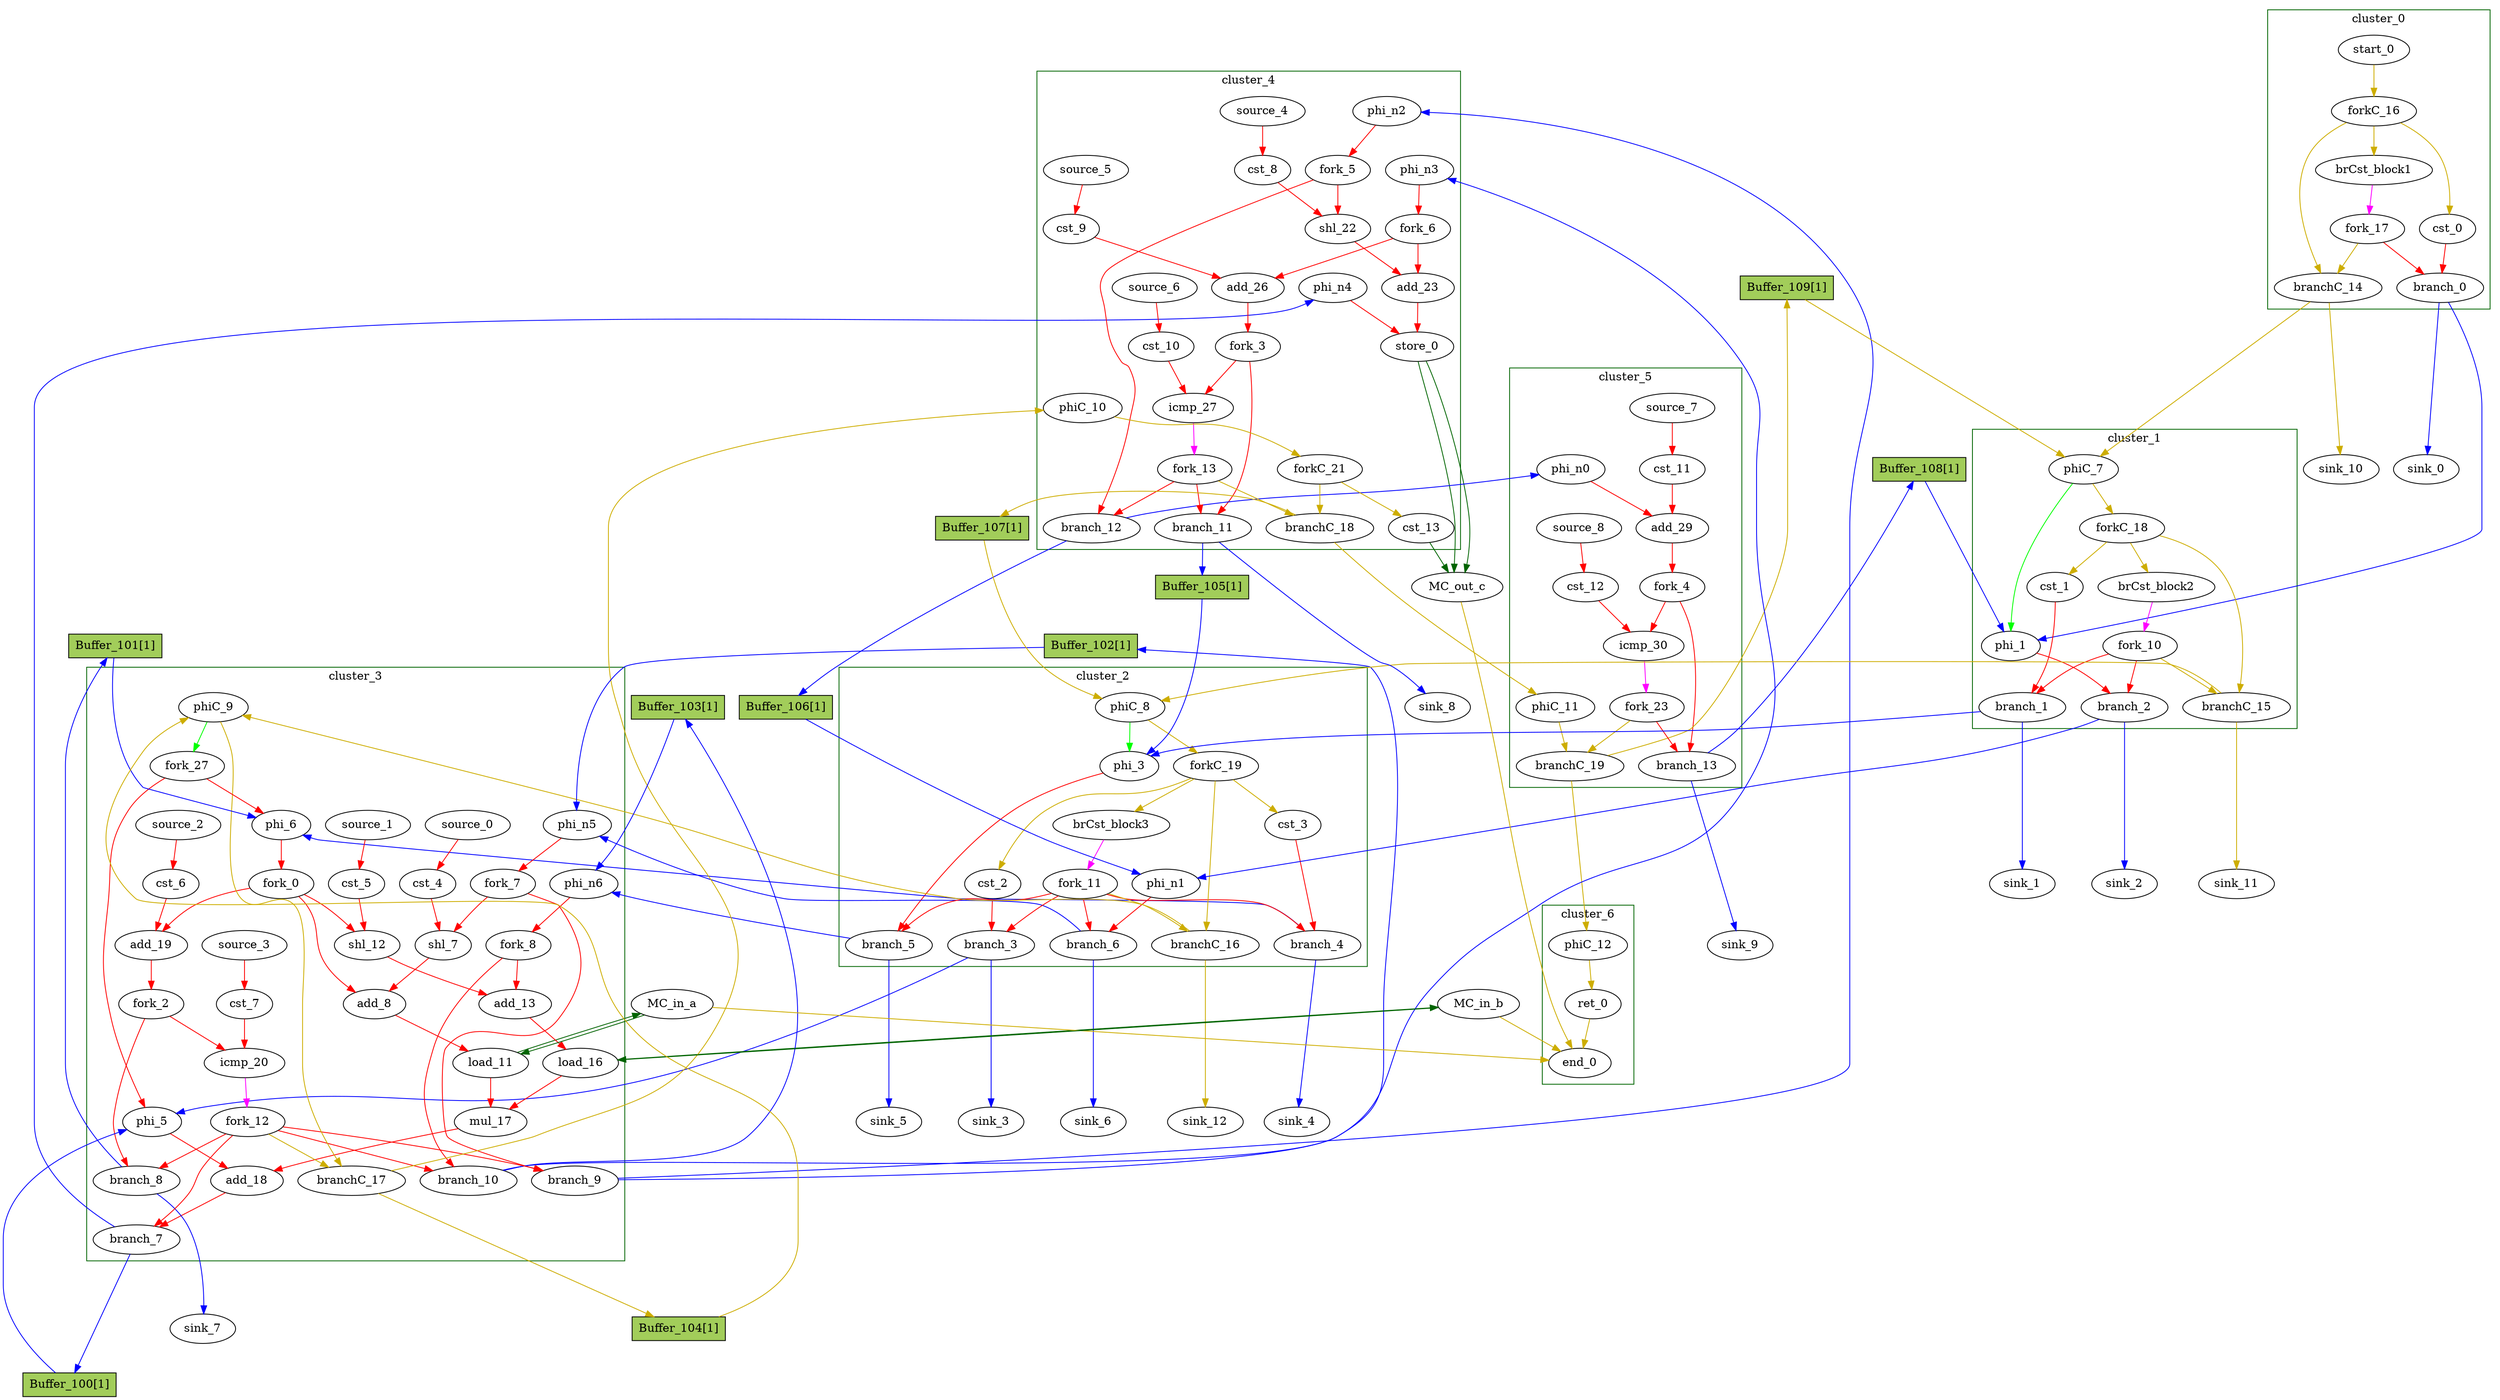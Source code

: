 Digraph G {
	splines=spline;
	subgraph cluster_cluster_5 {
	color = "darkgreen";
label = "cluster_5";
		"cst_11" [type="Constant", in="in1:1", out="out1:1", bbID=6, value="0x00000001"];
		"add_29" [type="Operator", in="in1:6 in2:6 ", out="out1:6 ", bbID=6, II=1, delay=2.287, latency=0, op="add_op"];
		"cst_12" [type="Constant", in="in1:6", out="out1:6", bbID=6, value="0x00000020"];
		"icmp_30" [type="Operator", in="in1:6 in2:6 ", out="out1:1 ", bbID=6, II=1, delay=1.907, latency=0, op="icmp_ult_op"];
		"phi_n0" [type="Merge", in="in1:6 ", out="out1:6", bbID=6, delay=0.0];
		"fork_4" [type="Fork", in="in1:6", out="out1:6 out2:6 ", bbID=6];
		"branch_13" [type="Branch", in="in1:6 in2?:1", out="out1+:6 out2-:6", bbID=6];
		"phiC_11" [type="Merge", in="in1:0 ", out="out1:0", bbID=6, delay=0.0];
		"branchC_19" [type="Branch", in="in1:0 in2?:1", out="out1+:0 out2-:0", bbID=6];
		"fork_23" [type="Fork", in="in1:1", out="out1:1 out2:1 ", bbID=6];
		"source_7" [type="Source", out="out1:1", bbID=6];
		"source_8" [type="Source", out="out1:6", bbID=6];
	}
	subgraph cluster_cluster_2 {
	color = "darkgreen";
label = "cluster_2";
		"phi_3" [type="Mux", in="in1?:1 in2:6 in3:6 ", out="out1:6", bbID=3, delay=1.397];
		"brCst_block3" [type="Constant", in="in1:1", out="out1:1", bbID=3, value="0x1"];
		"cst_2" [type="Constant", in="in1:1", out="out1:1", bbID=3, value="0x00000000"];
		"cst_3" [type="Constant", in="in1:1", out="out1:1", bbID=3, value="0x00000000"];
		"phi_n1" [type="Merge", in="in1:6 in2:6 ", out="out1:6", bbID=3, delay=1.397];
		"branch_3" [type="Branch", in="in1:1 in2?:1", out="out1+:1 out2-:1", bbID=3];
		"branch_4" [type="Branch", in="in1:1 in2?:1", out="out1+:1 out2-:1", bbID=3];
		"branch_5" [type="Branch", in="in1:6 in2?:1", out="out1+:6 out2-:6", bbID=3];
		"branch_6" [type="Branch", in="in1:6 in2?:1", out="out1+:6 out2-:6", bbID=3];
		"fork_11" [type="Fork", in="in1:1", out="out1:1 out2:1 out3:1 out4:1 out5:1 ", bbID=3];
		"phiC_8" [type="CntrlMerge", in="in1:0 in2:0 ", out="out1:0 out2?:1", bbID=3, delay=0.0];
		"forkC_19" [type="Fork", in="in1:0", out="out1:0 out2:0 out3:0 out4:0 ", bbID=3];
		"branchC_16" [type="Branch", in="in1:0 in2?:1", out="out1+:0 out2-:0", bbID=3];
	}
	subgraph cluster_cluster_3 {
	color = "darkgreen";
label = "cluster_3";
		"phi_5" [type="Mux", in="in1?:1 in2:32 in3:32 ", out="out1:32", bbID=4, delay=1.397];
		"phi_6" [type="Mux", in="in1?:1 in2:6 in3:6 ", out="out1:6", bbID=4, delay=1.397];
		"cst_4" [type="Constant", in="in1:3", out="out1:3", bbID=4, value="0x00000005"];
		"shl_7" [type="Operator", in="in1:11 in2:11 ", out="out1:11 ", bbID=4, II=1, delay=0.0, latency=0, op="shl_op"];
		"add_8" [type="Operator", in="in1:12 in2:12 ", out="out1:12 ", bbID=4, II=1, delay=2.287, latency=0, op="add_op"];
		"load_11" [type="Operator", in="in1:32 in2:12 ", out="out1:32 out2:12 ", bbID=4, II=1, delay=1.412, latency=2, op="mc_load_op", portId=0];
		"cst_5" [type="Constant", in="in1:3", out="out1:3", bbID=4, value="0x00000005"];
		"shl_12" [type="Operator", in="in1:11 in2:11 ", out="out1:11 ", bbID=4, II=1, delay=0.0, latency=0, op="shl_op"];
		"add_13" [type="Operator", in="in1:12 in2:12 ", out="out1:12 ", bbID=4, II=1, delay=2.287, latency=0, op="add_op"];
		"load_16" [type="Operator", in="in1:32 in2:12 ", out="out1:32 out2:12 ", bbID=4, II=1, delay=1.412, latency=2, op="mc_load_op", portId=0];
		"mul_17" [type="Operator", in="in1:16 in2:16", out="out1:32 ", bbID=4, II=1, delay=0.0, latency=4, op="mul_op"];
		"add_18" [type="Operator", in="in1:32 in2:32 ", out="out1:32 ", bbID=4, II=1, delay=2.287, latency=0, op="add_op"];
		"cst_6" [type="Constant", in="in1:1", out="out1:1", bbID=4, value="0x00000001"];
		"add_19" [type="Operator", in="in1:6 in2:6 ", out="out1:6 ", bbID=4, II=1, delay=2.287, latency=0, op="add_op"];
		"cst_7" [type="Constant", in="in1:6", out="out1:6", bbID=4, value="0x00000020"];
		"icmp_20" [type="Operator", in="in1:6 in2:6 ", out="out1:1 ", bbID=4, II=1, delay=1.907, latency=0, op="icmp_ult_op"];
		"phi_n5" [type="Merge", in="in1:6 in2:6 ", out="out1:6", bbID=4, delay=1.397];
		"phi_n6" [type="Merge", in="in1:6 in2:6 ", out="out1:6", bbID=4, delay=1.397];
		"fork_0" [type="Fork", in="in1:6", out="out1:6 out2:6 out3:6 ", bbID=4];
		"fork_2" [type="Fork", in="in1:6", out="out1:6 out2:6 ", bbID=4];
		"fork_7" [type="Fork", in="in1:6", out="out1:6 out2:6 ", bbID=4];
		"fork_8" [type="Fork", in="in1:6", out="out1:6 out2:6 ", bbID=4];
		"branch_7" [type="Branch", in="in1:32 in2?:1", out="out1+:32 out2-:32", bbID=4];
		"branch_8" [type="Branch", in="in1:6 in2?:1", out="out1+:6 out2-:6", bbID=4];
		"branch_9" [type="Branch", in="in1:6 in2?:1", out="out1+:6 out2-:6", bbID=4];
		"branch_10" [type="Branch", in="in1:6 in2?:1", out="out1+:6 out2-:6", bbID=4];
		"fork_12" [type="Fork", in="in1:1", out="out1:1 out2:1 out3:1 out4:1 out5:1 ", bbID=4];
		"phiC_9" [type="CntrlMerge", in="in1:0 in2:0 ", out="out1:0 out2?:1", bbID=4, delay=0.0];
		"branchC_17" [type="Branch", in="in1:0 in2?:1", out="out1+:0 out2-:0", bbID=4];
		"source_0" [type="Source", out="out1:3", bbID=4];
		"source_1" [type="Source", out="out1:3", bbID=4];
		"source_2" [type="Source", out="out1:1", bbID=4];
		"source_3" [type="Source", out="out1:6", bbID=4];
		"fork_27" [type="Fork", in="in1:1", out="out1:1 out2:1 ", bbID=4];
	}
	subgraph cluster_cluster_0 {
	color = "darkgreen";
label = "cluster_0";
		"brCst_block1" [type="Constant", in="in1:1", out="out1:1", bbID=1, value="0x1"];
		"cst_0" [type="Constant", in="in1:1", out="out1:1", bbID=1, value="0x00000000"];
		"branch_0" [type="Branch", in="in1:1 in2?:1", out="out1+:1 out2-:1", bbID=1];
		"start_0" [type="Entry", in="in1:0", out="out1:0", bbID=1, control="true"];
		"forkC_16" [type="Fork", in="in1:0", out="out1:0 out2:0 out3:0 ", bbID=1];
		"branchC_14" [type="Branch", in="in1:0 in2?:1", out="out1+:0 out2-:0", bbID=1];
		"fork_17" [type="Fork", in="in1:1", out="out1:1 out2:1 ", bbID=1];
	}
	subgraph cluster_cluster_1 {
	color = "darkgreen";
label = "cluster_1";
		"phi_1" [type="Mux", in="in1?:1 in2:6 in3:6 ", out="out1:6", bbID=2, delay=1.397];
		"brCst_block2" [type="Constant", in="in1:1", out="out1:1", bbID=2, value="0x1"];
		"cst_1" [type="Constant", in="in1:1", out="out1:1", bbID=2, value="0x00000000"];
		"branch_1" [type="Branch", in="in1:1 in2?:1", out="out1+:1 out2-:1", bbID=2];
		"branch_2" [type="Branch", in="in1:6 in2?:1", out="out1+:6 out2-:6", bbID=2];
		"fork_10" [type="Fork", in="in1:1", out="out1:1 out2:1 out3:1 ", bbID=2];
		"phiC_7" [type="CntrlMerge", in="in1:0 in2:0 ", out="out1:0 out2?:1", bbID=2, delay=0.0];
		"forkC_18" [type="Fork", in="in1:0", out="out1:0 out2:0 out3:0 ", bbID=2];
		"branchC_15" [type="Branch", in="in1:0 in2?:1", out="out1+:0 out2-:0", bbID=2];
	}
	subgraph cluster_cluster_6 {
	color = "darkgreen";
label = "cluster_6";
		"ret_0" [type="Operator", in="in1:0 ", out="out1:0 ", bbID=7, II=1, delay=0.0, latency=0, op="ret_op"];
		"end_0" [type="Exit", in="in1:0*e in2:0*e in3:0*e in4:0 ", out="out1:0", bbID=0];
		"phiC_12" [type="Merge", in="in1:0 ", out="out1:0", bbID=7, delay=0.0];
	}
	subgraph cluster_cluster_4 {
	color = "darkgreen";
label = "cluster_4";
		"cst_8" [type="Constant", in="in1:3", out="out1:3", bbID=5, value="0x00000005"];
		"shl_22" [type="Operator", in="in1:11 in2:11 ", out="out1:11 ", bbID=5, II=1, delay=0.0, latency=0, op="shl_op"];
		"add_23" [type="Operator", in="in1:12 in2:12 ", out="out1:12 ", bbID=5, II=1, delay=2.287, latency=0, op="add_op"];
		"store_0" [type="Operator", in="in1:32 in2:12 ", out="out1:32 out2:12 ", bbID=5, II=1, delay=0.672, latency=0, op="mc_store_op", portId=0];
		"cst_9" [type="Constant", in="in1:1", out="out1:1", bbID=5, value="0x00000001"];
		"add_26" [type="Operator", in="in1:6 in2:6 ", out="out1:6 ", bbID=5, II=1, delay=2.287, latency=0, op="add_op"];
		"cst_10" [type="Constant", in="in1:6", out="out1:6", bbID=5, value="0x00000020"];
		"icmp_27" [type="Operator", in="in1:6 in2:6 ", out="out1:1 ", bbID=5, II=1, delay=1.907, latency=0, op="icmp_ult_op"];
		"phi_n2" [type="Merge", in="in1:6 ", out="out1:6", bbID=5, delay=0.0];
		"phi_n3" [type="Merge", in="in1:6 ", out="out1:6", bbID=5, delay=0.0];
		"phi_n4" [type="Merge", in="in1:32 ", out="out1:32", bbID=5, delay=0.0];
		"fork_3" [type="Fork", in="in1:6", out="out1:6 out2:6 ", bbID=5];
		"fork_5" [type="Fork", in="in1:6", out="out1:6 out2:6 ", bbID=5];
		"fork_6" [type="Fork", in="in1:6", out="out1:6 out2:6 ", bbID=5];
		"branch_11" [type="Branch", in="in1:6 in2?:1", out="out1+:6 out2-:6", bbID=5];
		"branch_12" [type="Branch", in="in1:6 in2?:1", out="out1+:6 out2-:6", bbID=5];
		"fork_13" [type="Fork", in="in1:1", out="out1:1 out2:1 out3:1 ", bbID=5];
		"cst_13" [type="Constant", in="in1:1", out="out1:1", bbID=5, value="0x00000001"];
		"phiC_10" [type="Merge", in="in1:0 ", out="out1:0", bbID=5, delay=0.0];
		"forkC_21" [type="Fork", in="in1:0", out="out1:0 out2:0 ", bbID=5];
		"branchC_18" [type="Branch", in="in1:0 in2?:1", out="out1+:0 out2-:0", bbID=5];
		"source_4" [type="Source", out="out1:3", bbID=5];
		"source_5" [type="Source", out="out1:1", bbID=5];
		"source_6" [type="Source", out="out1:6", bbID=5];
	}
		"MC_in_a" [type="MC", in="in1:12*l0a ", out="out1:32*l0d out2:0*e ", bbID=0, bbcount=0, ldcount=1, memory="in_a", stcount=0];
		"MC_in_b" [type="MC", in="in1:12*l0a ", out="out1:32*l0d out2:0*e ", bbID=0, bbcount=0, ldcount=1, memory="in_b", stcount=0];
		"MC_out_c" [type="MC", in="in1:32*c0 in2:12*s0a in3:32*s0d ", out="out1:0*e ", bbID=0, bbcount=1, ldcount=0, memory="out_c", stcount=1];
		"sink_0" [type="Sink", in="in1:1", bbID=0];
		"sink_1" [type="Sink", in="in1:1", bbID=0];
		"sink_2" [type="Sink", in="in1:6", bbID=0];
		"sink_3" [type="Sink", in="in1:1", bbID=0];
		"sink_4" [type="Sink", in="in1:1", bbID=0];
		"sink_5" [type="Sink", in="in1:6", bbID=0];
		"sink_6" [type="Sink", in="in1:6", bbID=0];
		"sink_7" [type="Sink", in="in1:6", bbID=0];
		"sink_8" [type="Sink", in="in1:6", bbID=0];
		"sink_9" [type="Sink", in="in1:6", bbID=0];
		"sink_10" [type="Sink", in="in1:0", bbID=0];
		"sink_11" [type="Sink", in="in1:0", bbID=0];
		"sink_12" [type="Sink", in="in1:0", bbID=0];
		"Buffer_100" [type="Buffer", in="in1:32", out="out1:32", bbID=3, fillcolor="darkolivegreen3", height=0.4, label="Buffer_100[1]", shape="box", slots=1, style="filled", transparent="false"];
		"Buffer_101" [type="Buffer", in="in1:32", out="out1:32", bbID=3, fillcolor="darkolivegreen3", height=0.4, label="Buffer_101[1]", shape="box", slots=1, style="filled", transparent="false"];
		"Buffer_102" [type="Buffer", in="in1:32", out="out1:32", bbID=3, fillcolor="darkolivegreen3", height=0.4, label="Buffer_102[1]", shape="box", slots=1, style="filled", transparent="false"];
		"Buffer_103" [type="Buffer", in="in1:32", out="out1:32", bbID=3, fillcolor="darkolivegreen3", height=0.4, label="Buffer_103[1]", shape="box", slots=1, style="filled", transparent="false"];
		"Buffer_104" [type="Buffer", in="in1:32", out="out1:32", bbID=3, fillcolor="darkolivegreen3", height=0.4, label="Buffer_104[1]", shape="box", slots=1, style="filled", transparent="false"];
		"Buffer_105" [type="Buffer", in="in1:32", out="out1:32", bbID=3, fillcolor="darkolivegreen3", height=0.4, label="Buffer_105[1]", shape="box", slots=1, style="filled", transparent="false"];
		"Buffer_106" [type="Buffer", in="in1:32", out="out1:32", bbID=3, fillcolor="darkolivegreen3", height=0.4, label="Buffer_106[1]", shape="box", slots=1, style="filled", transparent="false"];
		"Buffer_107" [type="Buffer", in="in1:32", out="out1:32", bbID=3, fillcolor="darkolivegreen3", height=0.4, label="Buffer_107[1]", shape="box", slots=1, style="filled", transparent="false"];
		"Buffer_108" [type="Buffer", in="in1:32", out="out1:32", bbID=3, fillcolor="darkolivegreen3", height=0.4, label="Buffer_108[1]", shape="box", slots=1, style="filled", transparent="false"];
		"Buffer_109" [type="Buffer", in="in1:32", out="out1:32", bbID=3, fillcolor="darkolivegreen3", height=0.4, label="Buffer_109[1]", shape="box", slots=1, style="filled", transparent="false"];
		"brCst_block1" -> "fork_17" [color = "magenta", from = "out1", to = "in1"];
		"cst_0" -> "branch_0" [color = "red", from = "out1", to = "in1"];
		"phi_1" -> "branch_2" [color = "red", from = "out1", to = "in1"];
		"brCst_block2" -> "fork_10" [color = "magenta", from = "out1", to = "in1"];
		"cst_1" -> "branch_1" [color = "red", from = "out1", to = "in1"];
		"phi_3" -> "branch_5" [color = "red", from = "out1", to = "in1"];
		"brCst_block3" -> "fork_11" [color = "magenta", from = "out1", to = "in1"];
		"cst_2" -> "branch_3" [color = "red", from = "out1", to = "in1"];
		"phi_5" -> "add_18" [color = "red", from = "out1", to = "in1"];
		"cst_3" -> "branch_4" [color = "red", from = "out1", to = "in1"];
		"phi_6" -> "fork_0" [color = "red", from = "out1", to = "in1"];
		"cst_4" -> "shl_7" [color = "red", from = "out1", to = "in2"];
		"shl_7" -> "add_8" [color = "red", from = "out1", to = "in1"];
		"add_8" -> "load_11" [color = "red", from = "out1", to = "in2"];
		"load_11" -> "mul_17" [color = "red", from = "out1", to = "in1"];
		"load_11" -> "MC_in_a" [color = "darkgreen", mem_address = "true", from = "out2", to = "in1"];
		"cst_5" -> "shl_12" [color = "red", from = "out1", to = "in2"];
		"shl_12" -> "add_13" [color = "red", from = "out1", to = "in1"];
		"add_13" -> "load_16" [color = "red", from = "out1", to = "in2"];
		"load_16" -> "mul_17" [color = "red", from = "out1", to = "in2"];
		"load_16" -> "MC_in_b" [color = "darkgreen", mem_address = "true", from = "out2", to = "in1"];
		"mul_17" -> "add_18" [color = "red", from = "out1", to = "in2"];
		"add_18" -> "branch_7" [color = "red", from = "out1", to = "in1"];
		"cst_6" -> "add_19" [color = "red", from = "out1", to = "in2"];
		"add_19" -> "fork_2" [color = "red", from = "out1", to = "in1"];
		"cst_7" -> "icmp_20" [color = "red", from = "out1", to = "in2"];
		"icmp_20" -> "fork_12" [color = "magenta", from = "out1", to = "in1"];
		"cst_8" -> "shl_22" [color = "red", from = "out1", to = "in2"];
		"shl_22" -> "add_23" [color = "red", from = "out1", to = "in1"];
		"add_23" -> "store_0" [color = "red", from = "out1", to = "in2"];
		"store_0" -> "MC_out_c" [color = "darkgreen", mem_address = "true", from = "out2", to = "in2"];
		"store_0" -> "MC_out_c" [color = "darkgreen", mem_address = "false", from = "out1", to = "in3"];
		"cst_9" -> "add_26" [color = "red", from = "out1", to = "in2"];
		"add_26" -> "fork_3" [color = "red", from = "out1", to = "in1"];
		"cst_10" -> "icmp_27" [color = "red", from = "out1", to = "in2"];
		"icmp_27" -> "fork_13" [color = "magenta", from = "out1", to = "in1"];
		"cst_11" -> "add_29" [color = "red", from = "out1", to = "in2"];
		"add_29" -> "fork_4" [color = "red", from = "out1", to = "in1"];
		"cst_12" -> "icmp_30" [color = "red", from = "out1", to = "in2"];
		"icmp_30" -> "fork_23" [color = "magenta", from = "out1", to = "in1"];
		"ret_0" -> "end_0" [color = "gold3", from = "out1", to = "in4"];
		"phi_n0" -> "add_29" [color = "red", from = "out1", to = "in1"];
		"phi_n1" -> "branch_6" [color = "red", from = "out1", to = "in1"];
		"phi_n2" -> "fork_5" [color = "red", from = "out1", to = "in1"];
		"phi_n3" -> "fork_6" [color = "red", from = "out1", to = "in1"];
		"phi_n4" -> "store_0" [color = "red", from = "out1", to = "in1"];
		"phi_n5" -> "fork_7" [color = "red", from = "out1", to = "in1"];
		"phi_n6" -> "fork_8" [color = "red", from = "out1", to = "in1"];
		"fork_0" -> "add_8" [color = "red", from = "out1", to = "in2"];
		"fork_0" -> "shl_12" [color = "red", from = "out2", to = "in1"];
		"fork_0" -> "add_19" [color = "red", from = "out3", to = "in1"];
		"fork_2" -> "icmp_20" [color = "red", from = "out1", to = "in1"];
		"fork_2" -> "branch_8" [color = "red", from = "out2", to = "in1"];
		"fork_3" -> "icmp_27" [color = "red", from = "out1", to = "in1"];
		"fork_3" -> "branch_11" [color = "red", from = "out2", to = "in1"];
		"fork_4" -> "icmp_30" [color = "red", from = "out1", to = "in1"];
		"fork_4" -> "branch_13" [color = "red", from = "out2", to = "in1"];
		"fork_5" -> "shl_22" [color = "red", from = "out1", to = "in1"];
		"fork_5" -> "branch_12" [color = "red", from = "out2", to = "in1"];
		"fork_6" -> "add_23" [color = "red", from = "out1", to = "in2"];
		"fork_6" -> "add_26" [color = "red", from = "out2", to = "in1"];
		"fork_7" -> "shl_7" [color = "red", from = "out1", to = "in1"];
		"fork_7" -> "branch_9" [color = "red", from = "out2", to = "in1"];
		"fork_8" -> "add_13" [color = "red", from = "out1", to = "in2"];
		"fork_8" -> "branch_10" [color = "red", from = "out2", to = "in1"];
		"branch_0" -> "phi_1" [color = "blue", from = "out1", to = "in2", minlen = 3];
		"branch_0" -> "sink_0" [color = "blue", from = "out2", to = "in1", minlen = 3];
		"branch_1" -> "phi_3" [color = "blue", from = "out1", to = "in2", minlen = 3];
		"branch_1" -> "sink_1" [color = "blue", from = "out2", to = "in1", minlen = 3];
		"branch_2" -> "phi_n1" [color = "blue", from = "out1", to = "in1", minlen = 3];
		"branch_2" -> "sink_2" [color = "blue", from = "out2", to = "in1", minlen = 3];
		"fork_10" -> "branch_1" [color = "red", from = "out2", to = "in2"];
		"fork_10" -> "branch_2" [color = "red", from = "out1", to = "in2"];
		"fork_10" -> "branchC_15" [color = "gold3", from = "out3", to = "in2"];
		"branch_3" -> "phi_5" [color = "blue", from = "out1", to = "in2", minlen = 3];
		"branch_3" -> "sink_3" [color = "blue", from = "out2", to = "in1", minlen = 3];
		"branch_4" -> "phi_6" [color = "blue", from = "out1", to = "in2", minlen = 3];
		"branch_4" -> "sink_4" [color = "blue", from = "out2", to = "in1", minlen = 3];
		"branch_5" -> "phi_n6" [color = "blue", from = "out1", to = "in1", minlen = 3];
		"branch_5" -> "sink_5" [color = "blue", from = "out2", to = "in1", minlen = 3];
		"branch_6" -> "phi_n5" [color = "blue", from = "out1", to = "in1", minlen = 3];
		"branch_6" -> "sink_6" [color = "blue", from = "out2", to = "in1", minlen = 3];
		"fork_11" -> "branch_3" [color = "red", from = "out4", to = "in2"];
		"fork_11" -> "branch_4" [color = "red", from = "out3", to = "in2"];
		"fork_11" -> "branch_5" [color = "red", from = "out2", to = "in2"];
		"fork_11" -> "branch_6" [color = "red", from = "out1", to = "in2"];
		"fork_11" -> "branchC_16" [color = "gold3", from = "out5", to = "in2"];
		"branch_7" -> "phi_n4" [color = "blue", from = "out2", to = "in1", minlen = 3];
		"branch_7" -> "Buffer_100" [color = "blue", from = "out1", to = "in1", minlen = 3];
		"branch_8" -> "sink_7" [color = "blue", from = "out2", to = "in1", minlen = 3];
		"branch_8" -> "Buffer_101" [color = "blue", from = "out1", to = "in1", minlen = 3];
		"branch_9" -> "phi_n2" [color = "blue", from = "out2", to = "in1", minlen = 3];
		"branch_9" -> "Buffer_102" [color = "blue", from = "out1", to = "in1", minlen = 3];
		"branch_10" -> "phi_n3" [color = "blue", from = "out2", to = "in1", minlen = 3];
		"branch_10" -> "Buffer_103" [color = "blue", from = "out1", to = "in1", minlen = 3];
		"fork_12" -> "branch_7" [color = "red", from = "out4", to = "in2"];
		"fork_12" -> "branch_8" [color = "red", from = "out3", to = "in2"];
		"fork_12" -> "branch_9" [color = "red", from = "out2", to = "in2"];
		"fork_12" -> "branch_10" [color = "red", from = "out1", to = "in2"];
		"fork_12" -> "branchC_17" [color = "gold3", from = "out5", to = "in2"];
		"branch_11" -> "sink_8" [color = "blue", from = "out2", to = "in1", minlen = 3];
		"branch_11" -> "Buffer_105" [color = "blue", from = "out1", to = "in1", minlen = 3];
		"branch_12" -> "phi_n0" [color = "blue", from = "out2", to = "in1", minlen = 3];
		"branch_12" -> "Buffer_106" [color = "blue", from = "out1", to = "in1", minlen = 3];
		"fork_13" -> "branch_11" [color = "red", from = "out2", to = "in2"];
		"fork_13" -> "branch_12" [color = "red", from = "out1", to = "in2"];
		"fork_13" -> "branchC_18" [color = "gold3", from = "out3", to = "in2"];
		"branch_13" -> "sink_9" [color = "blue", from = "out2", to = "in1", minlen = 3];
		"branch_13" -> "Buffer_108" [color = "blue", from = "out1", to = "in1", minlen = 3];
		"MC_in_a" -> "load_11" [color = "darkgreen", mem_address = "false", from = "out1", to = "in1"];
		"MC_in_a" -> "end_0" [color = "gold3", from = "out2", to = "in1"];
		"MC_in_b" -> "load_16" [color = "darkgreen", mem_address = "false", from = "out1", to = "in1"];
		"MC_in_b" -> "end_0" [color = "gold3", from = "out2", to = "in2"];
		"MC_out_c" -> "end_0" [color = "gold3", from = "out1", to = "in3"];
		"cst_13" -> "MC_out_c" [color = "darkgreen", from = "out1", to = "in1"];
		"start_0" -> "forkC_16" [color = "gold3", from = "out1", to = "in1"];
		"forkC_16" -> "brCst_block1" [color = "gold3", from = "out3", to = "in1"];
		"forkC_16" -> "cst_0" [color = "gold3", from = "out1", to = "in1"];
		"forkC_16" -> "branchC_14" [color = "gold3", from = "out2", to = "in1"];
		"branchC_14" -> "phiC_7" [color = "gold3", from = "out1", to = "in1", minlen = 3];
		"branchC_14" -> "sink_10" [color = "gold3", from = "out2", to = "in1", minlen = 3];
		"fork_17" -> "branch_0" [color = "red", from = "out1", to = "in2"];
		"fork_17" -> "branchC_14" [color = "gold3", from = "out2", to = "in2"];
		"phiC_7" -> "phi_1" [color = "green", from = "out2", to = "in1"];
		"phiC_7" -> "forkC_18" [color = "gold3", from = "out1", to = "in1"];
		"forkC_18" -> "brCst_block2" [color = "gold3", from = "out3", to = "in1"];
		"forkC_18" -> "cst_1" [color = "gold3", from = "out1", to = "in1"];
		"forkC_18" -> "branchC_15" [color = "gold3", from = "out2", to = "in1"];
		"branchC_15" -> "phiC_8" [color = "gold3", from = "out1", to = "in1", minlen = 3];
		"branchC_15" -> "sink_11" [color = "gold3", from = "out2", to = "in1", minlen = 3];
		"phiC_8" -> "phi_3" [color = "green", from = "out2", to = "in1"];
		"phiC_8" -> "forkC_19" [color = "gold3", from = "out1", to = "in1"];
		"forkC_19" -> "brCst_block3" [color = "gold3", from = "out4", to = "in1"];
		"forkC_19" -> "cst_2" [color = "gold3", from = "out1", to = "in1"];
		"forkC_19" -> "cst_3" [color = "gold3", from = "out2", to = "in1"];
		"forkC_19" -> "branchC_16" [color = "gold3", from = "out3", to = "in1"];
		"branchC_16" -> "phiC_9" [color = "gold3", from = "out1", to = "in1", minlen = 3];
		"branchC_16" -> "sink_12" [color = "gold3", from = "out2", to = "in1", minlen = 3];
		"phiC_9" -> "branchC_17" [color = "gold3", from = "out1", to = "in1"];
		"phiC_9" -> "fork_27" [color = "green", from = "out2", to = "in1"];
		"branchC_17" -> "phiC_10" [color = "gold3", from = "out2", to = "in1", minlen = 3];
		"branchC_17" -> "Buffer_104" [color = "gold3", from = "out1", to = "in1", minlen = 3];
		"phiC_10" -> "forkC_21" [color = "gold3", from = "out1", to = "in1"];
		"forkC_21" -> "cst_13" [color = "gold3", from = "out1", to = "in1"];
		"forkC_21" -> "branchC_18" [color = "gold3", from = "out2", to = "in1"];
		"branchC_18" -> "phiC_11" [color = "gold3", from = "out2", to = "in1", minlen = 3];
		"branchC_18" -> "Buffer_107" [color = "gold3", from = "out1", to = "in1", minlen = 3];
		"phiC_11" -> "branchC_19" [color = "gold3", from = "out1", to = "in1"];
		"branchC_19" -> "phiC_12" [color = "gold3", from = "out2", to = "in1", minlen = 3];
		"branchC_19" -> "Buffer_109" [color = "gold3", from = "out1", to = "in1", minlen = 3];
		"fork_23" -> "branch_13" [color = "red", from = "out1", to = "in2"];
		"fork_23" -> "branchC_19" [color = "gold3", from = "out2", to = "in2"];
		"phiC_12" -> "ret_0" [color = "gold3", from = "out1", to = "in1"];
		"source_0" -> "cst_4" [color = "red", from = "out1", to = "in1"];
		"source_1" -> "cst_5" [color = "red", from = "out1", to = "in1"];
		"source_2" -> "cst_6" [color = "red", from = "out1", to = "in1"];
		"source_3" -> "cst_7" [color = "red", from = "out1", to = "in1"];
		"source_4" -> "cst_8" [color = "red", from = "out1", to = "in1"];
		"source_5" -> "cst_9" [color = "red", from = "out1", to = "in1"];
		"source_6" -> "cst_10" [color = "red", from = "out1", to = "in1"];
		"source_7" -> "cst_11" [color = "red", from = "out1", to = "in1"];
		"source_8" -> "cst_12" [color = "red", from = "out1", to = "in1"];
		"fork_27" -> "phi_5" [color = "red", from = "out1", to = "in1"];
		"fork_27" -> "phi_6" [color = "red", from = "out2", to = "in1"];
		"Buffer_100" -> "phi_5" [color = "blue", from = "out1", to = "in3", minlen = 3];
		"Buffer_101" -> "phi_6" [color = "blue", from = "out1", to = "in3", minlen = 3];
		"Buffer_102" -> "phi_n5" [color = "blue", from = "out1", to = "in2", minlen = 3];
		"Buffer_103" -> "phi_n6" [color = "blue", from = "out1", to = "in2", minlen = 3];
		"Buffer_104" -> "phiC_9" [color = "gold3", from = "out1", to = "in2", minlen = 3];
		"Buffer_105" -> "phi_3" [color = "blue", from = "out1", to = "in3", minlen = 3];
		"Buffer_106" -> "phi_n1" [color = "blue", from = "out1", to = "in2", minlen = 3];
		"Buffer_107" -> "phiC_8" [color = "gold3", from = "out1", to = "in2", minlen = 3];
		"Buffer_108" -> "phi_1" [color = "blue", from = "out1", to = "in3", minlen = 3];
		"Buffer_109" -> "phiC_7" [color = "gold3", from = "out1", to = "in2", minlen = 3];
}
